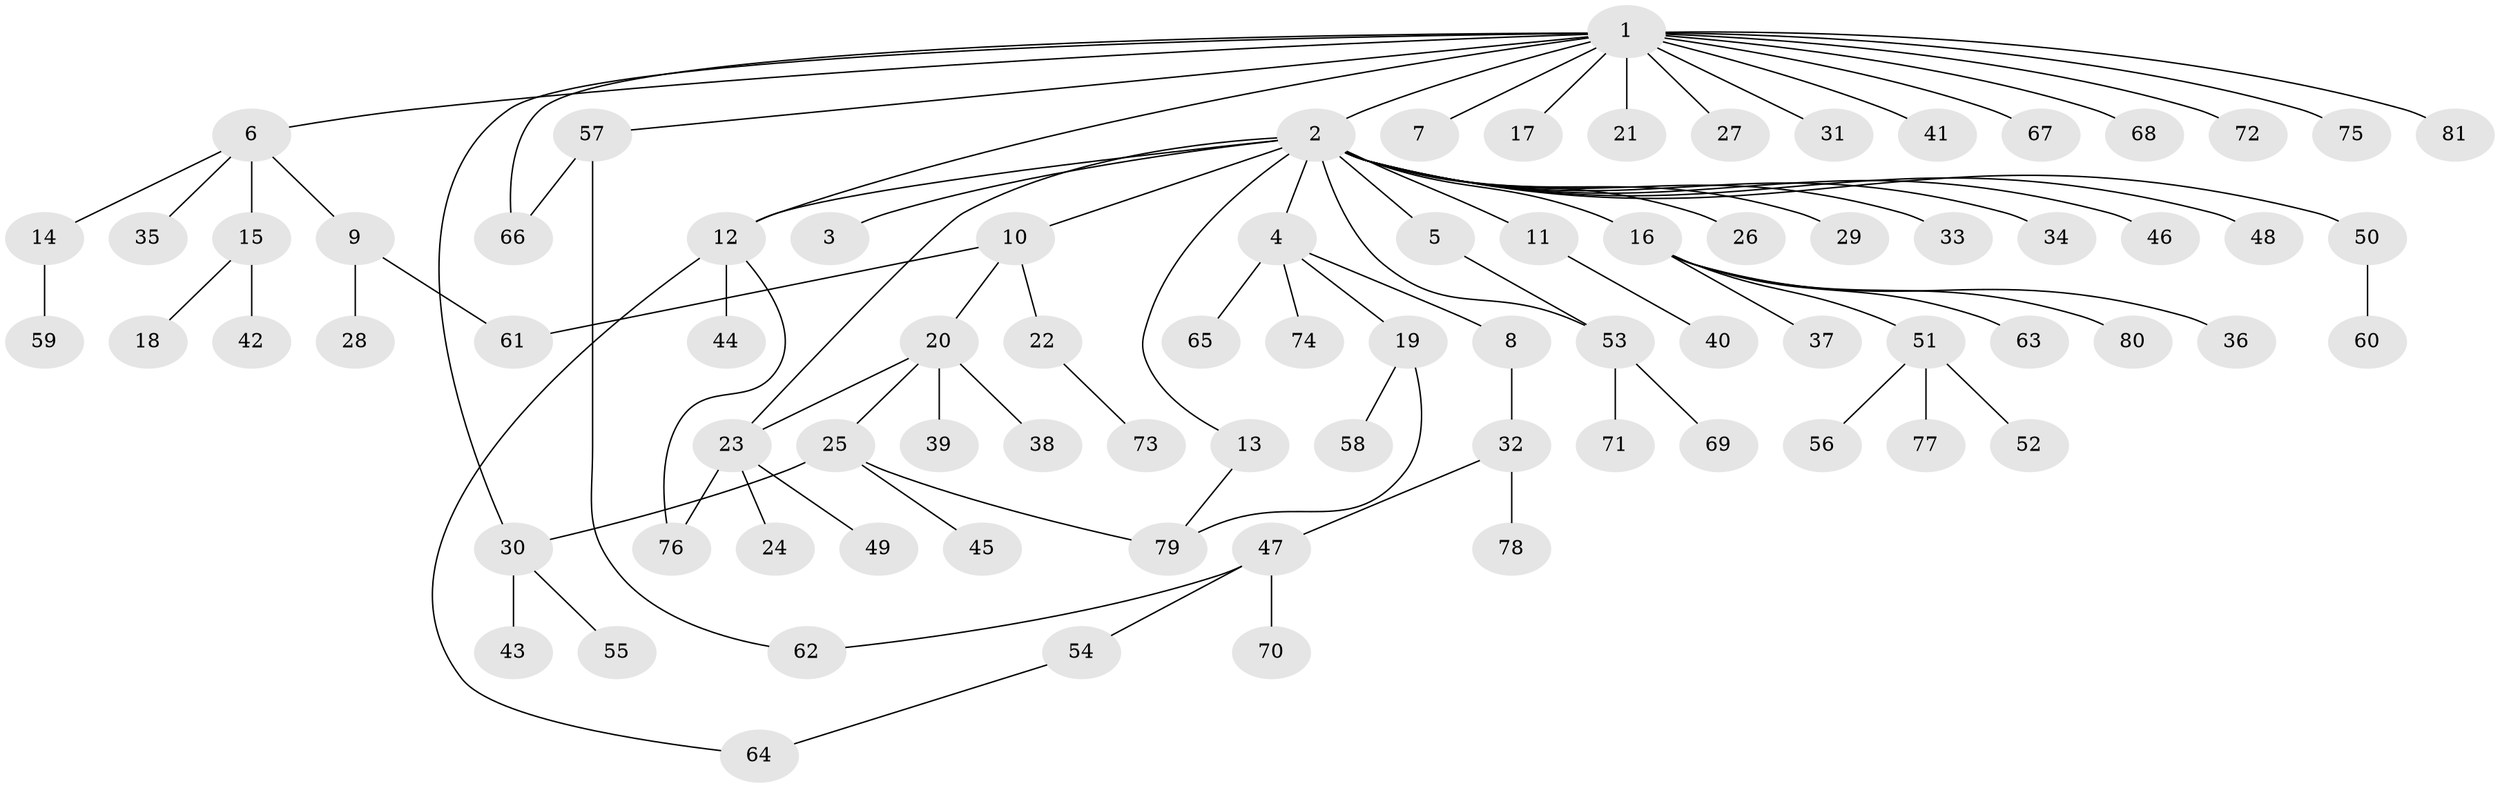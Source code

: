 // coarse degree distribution, {27: 0.03125, 1: 0.71875, 5: 0.0625, 4: 0.03125, 3: 0.0625, 2: 0.09375}
// Generated by graph-tools (version 1.1) at 2025/18/03/04/25 18:18:10]
// undirected, 81 vertices, 91 edges
graph export_dot {
graph [start="1"]
  node [color=gray90,style=filled];
  1;
  2;
  3;
  4;
  5;
  6;
  7;
  8;
  9;
  10;
  11;
  12;
  13;
  14;
  15;
  16;
  17;
  18;
  19;
  20;
  21;
  22;
  23;
  24;
  25;
  26;
  27;
  28;
  29;
  30;
  31;
  32;
  33;
  34;
  35;
  36;
  37;
  38;
  39;
  40;
  41;
  42;
  43;
  44;
  45;
  46;
  47;
  48;
  49;
  50;
  51;
  52;
  53;
  54;
  55;
  56;
  57;
  58;
  59;
  60;
  61;
  62;
  63;
  64;
  65;
  66;
  67;
  68;
  69;
  70;
  71;
  72;
  73;
  74;
  75;
  76;
  77;
  78;
  79;
  80;
  81;
  1 -- 2;
  1 -- 6;
  1 -- 7;
  1 -- 12;
  1 -- 17;
  1 -- 21;
  1 -- 27;
  1 -- 30;
  1 -- 31;
  1 -- 41;
  1 -- 57;
  1 -- 66;
  1 -- 67;
  1 -- 68;
  1 -- 72;
  1 -- 75;
  1 -- 81;
  2 -- 3;
  2 -- 4;
  2 -- 5;
  2 -- 10;
  2 -- 11;
  2 -- 12;
  2 -- 13;
  2 -- 16;
  2 -- 23;
  2 -- 26;
  2 -- 29;
  2 -- 33;
  2 -- 34;
  2 -- 46;
  2 -- 48;
  2 -- 50;
  2 -- 53;
  4 -- 8;
  4 -- 19;
  4 -- 65;
  4 -- 74;
  5 -- 53;
  6 -- 9;
  6 -- 14;
  6 -- 15;
  6 -- 35;
  8 -- 32;
  9 -- 28;
  9 -- 61;
  10 -- 20;
  10 -- 22;
  10 -- 61;
  11 -- 40;
  12 -- 44;
  12 -- 64;
  12 -- 76;
  13 -- 79;
  14 -- 59;
  15 -- 18;
  15 -- 42;
  16 -- 36;
  16 -- 37;
  16 -- 51;
  16 -- 63;
  16 -- 80;
  19 -- 58;
  19 -- 79;
  20 -- 23;
  20 -- 25;
  20 -- 38;
  20 -- 39;
  22 -- 73;
  23 -- 24;
  23 -- 49;
  23 -- 76;
  25 -- 30;
  25 -- 45;
  25 -- 79;
  30 -- 43;
  30 -- 55;
  32 -- 47;
  32 -- 78;
  47 -- 54;
  47 -- 62;
  47 -- 70;
  50 -- 60;
  51 -- 52;
  51 -- 56;
  51 -- 77;
  53 -- 69;
  53 -- 71;
  54 -- 64;
  57 -- 62;
  57 -- 66;
}
